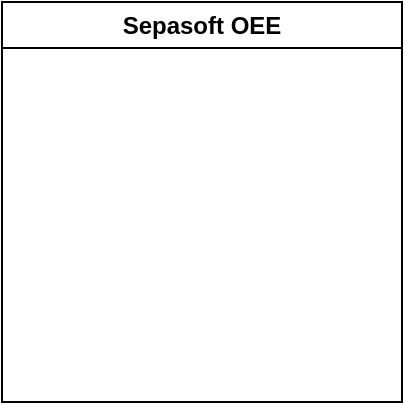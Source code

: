 <mxfile version="22.1.22" type="github">
  <diagram name="Page-1" id="Ho9iU7686ryyWjRevuk-">
    <mxGraphModel dx="1434" dy="780" grid="1" gridSize="10" guides="1" tooltips="1" connect="1" arrows="1" fold="1" page="1" pageScale="1" pageWidth="850" pageHeight="1100" math="0" shadow="0">
      <root>
        <mxCell id="0" />
        <mxCell id="1" parent="0" />
        <mxCell id="Emjy82QWsCgNCgCLWjCd-1" value="Sepasoft OEE" style="swimlane;whiteSpace=wrap;html=1;" vertex="1" parent="1">
          <mxGeometry x="310" y="140" width="200" height="200" as="geometry" />
        </mxCell>
      </root>
    </mxGraphModel>
  </diagram>
</mxfile>
